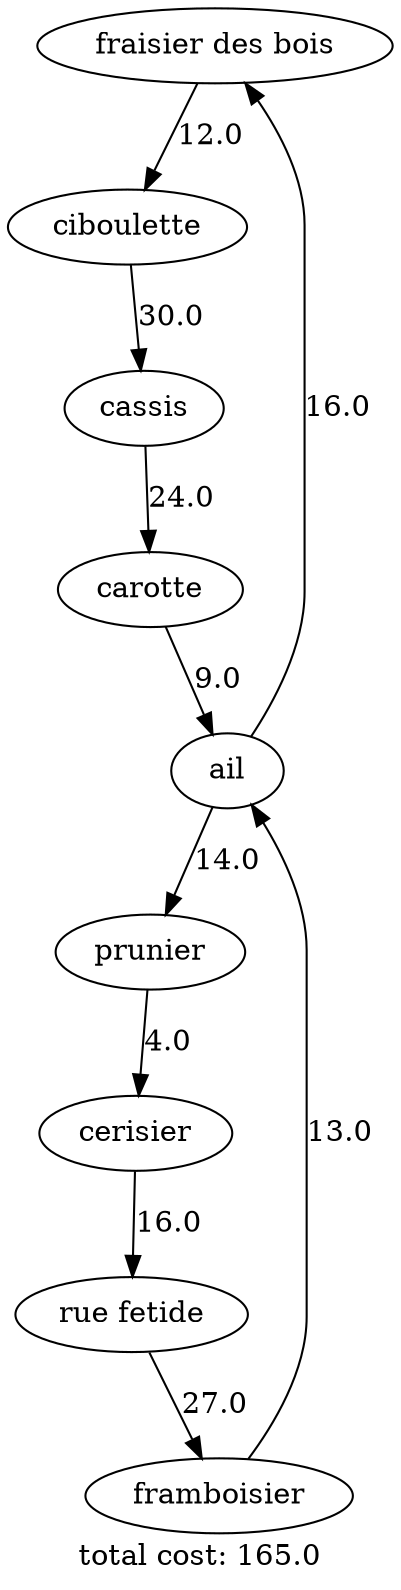 digraph {
"fraisier des bois" -> "ciboulette" [label=12.0]
"ciboulette" -> "cassis" [label=30.0]
"cassis" -> "carotte" [label=24.0]
"carotte" -> "ail" [label=9.0]
"ail" -> "prunier" [label=14.0]
"prunier" -> "cerisier" [label=4.0]
"cerisier" -> "rue fetide" [label=16.0]
"rue fetide" -> "framboisier" [label=27.0]
"framboisier" -> "ail" [label=13.0]
"ail" -> "fraisier des bois" [label=16.0]
label="total cost: 165.0"
}